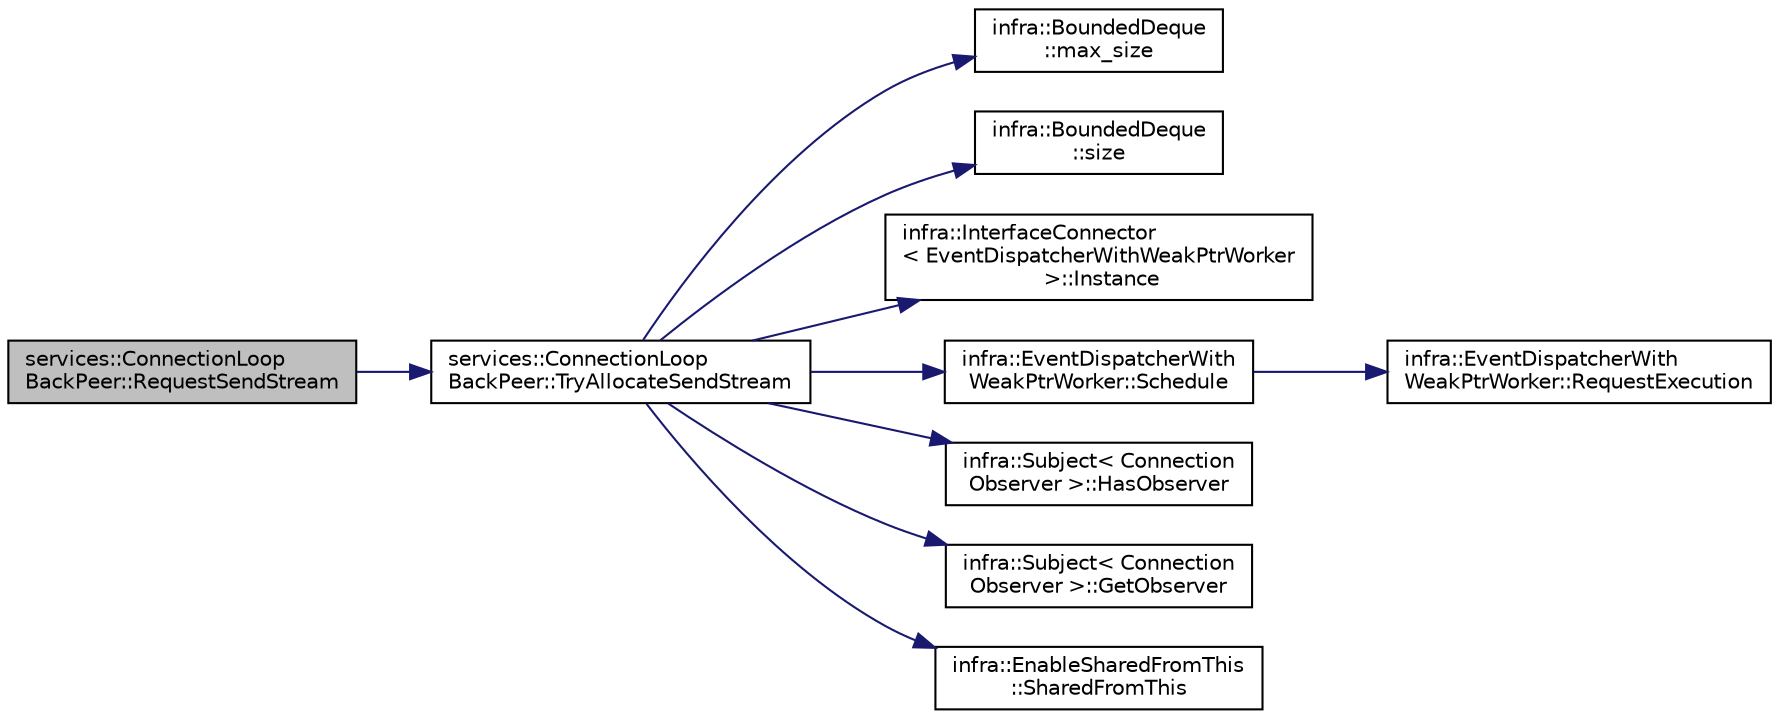 digraph "services::ConnectionLoopBackPeer::RequestSendStream"
{
 // INTERACTIVE_SVG=YES
  edge [fontname="Helvetica",fontsize="10",labelfontname="Helvetica",labelfontsize="10"];
  node [fontname="Helvetica",fontsize="10",shape=record];
  rankdir="LR";
  Node24 [label="services::ConnectionLoop\lBackPeer::RequestSendStream",height=0.2,width=0.4,color="black", fillcolor="grey75", style="filled", fontcolor="black"];
  Node24 -> Node25 [color="midnightblue",fontsize="10",style="solid",fontname="Helvetica"];
  Node25 [label="services::ConnectionLoop\lBackPeer::TryAllocateSendStream",height=0.2,width=0.4,color="black", fillcolor="white", style="filled",URL="$d7/dff/classservices_1_1_connection_loop_back_peer.html#a528630a5375980eac12f332716eeae36"];
  Node25 -> Node26 [color="midnightblue",fontsize="10",style="solid",fontname="Helvetica"];
  Node26 [label="infra::BoundedDeque\l::max_size",height=0.2,width=0.4,color="black", fillcolor="white", style="filled",URL="$d5/db7/classinfra_1_1_bounded_deque.html#a092bec48cdf6aeba4065e1c9c44f37cd"];
  Node25 -> Node27 [color="midnightblue",fontsize="10",style="solid",fontname="Helvetica"];
  Node27 [label="infra::BoundedDeque\l::size",height=0.2,width=0.4,color="black", fillcolor="white", style="filled",URL="$d5/db7/classinfra_1_1_bounded_deque.html#ac32cda72da6791ea7b4e2244b84c09d4"];
  Node25 -> Node28 [color="midnightblue",fontsize="10",style="solid",fontname="Helvetica"];
  Node28 [label="infra::InterfaceConnector\l\< EventDispatcherWithWeakPtrWorker\l \>::Instance",height=0.2,width=0.4,color="black", fillcolor="white", style="filled",URL="$d3/d0e/classinfra_1_1_interface_connector.html#aed1d9e952d3d0dfa68e59ee4e868b380"];
  Node25 -> Node29 [color="midnightblue",fontsize="10",style="solid",fontname="Helvetica"];
  Node29 [label="infra::EventDispatcherWith\lWeakPtrWorker::Schedule",height=0.2,width=0.4,color="black", fillcolor="white", style="filled",URL="$de/d88/classinfra_1_1_event_dispatcher_with_weak_ptr_worker.html#a0444150202eeeeb51399634d6e24b13b"];
  Node29 -> Node30 [color="midnightblue",fontsize="10",style="solid",fontname="Helvetica"];
  Node30 [label="infra::EventDispatcherWith\lWeakPtrWorker::RequestExecution",height=0.2,width=0.4,color="black", fillcolor="white", style="filled",URL="$de/d88/classinfra_1_1_event_dispatcher_with_weak_ptr_worker.html#ac68250c0670ca6c8c2bfadb6cdbadff7"];
  Node25 -> Node31 [color="midnightblue",fontsize="10",style="solid",fontname="Helvetica"];
  Node31 [label="infra::Subject\< Connection\lObserver \>::HasObserver",height=0.2,width=0.4,color="black", fillcolor="white", style="filled",URL="$d1/db2/classinfra_1_1_subject.html#a3b80f877cecbf875626911af65d5a121"];
  Node25 -> Node32 [color="midnightblue",fontsize="10",style="solid",fontname="Helvetica"];
  Node32 [label="infra::Subject\< Connection\lObserver \>::GetObserver",height=0.2,width=0.4,color="black", fillcolor="white", style="filled",URL="$d1/db2/classinfra_1_1_subject.html#ae6779efb6b9b18a7638fef4ce0553466"];
  Node25 -> Node33 [color="midnightblue",fontsize="10",style="solid",fontname="Helvetica"];
  Node33 [label="infra::EnableSharedFromThis\l::SharedFromThis",height=0.2,width=0.4,color="black", fillcolor="white", style="filled",URL="$dd/df1/classinfra_1_1_enable_shared_from_this.html#af905d6b4aef4f252a28b1f4edebc99b3"];
}

